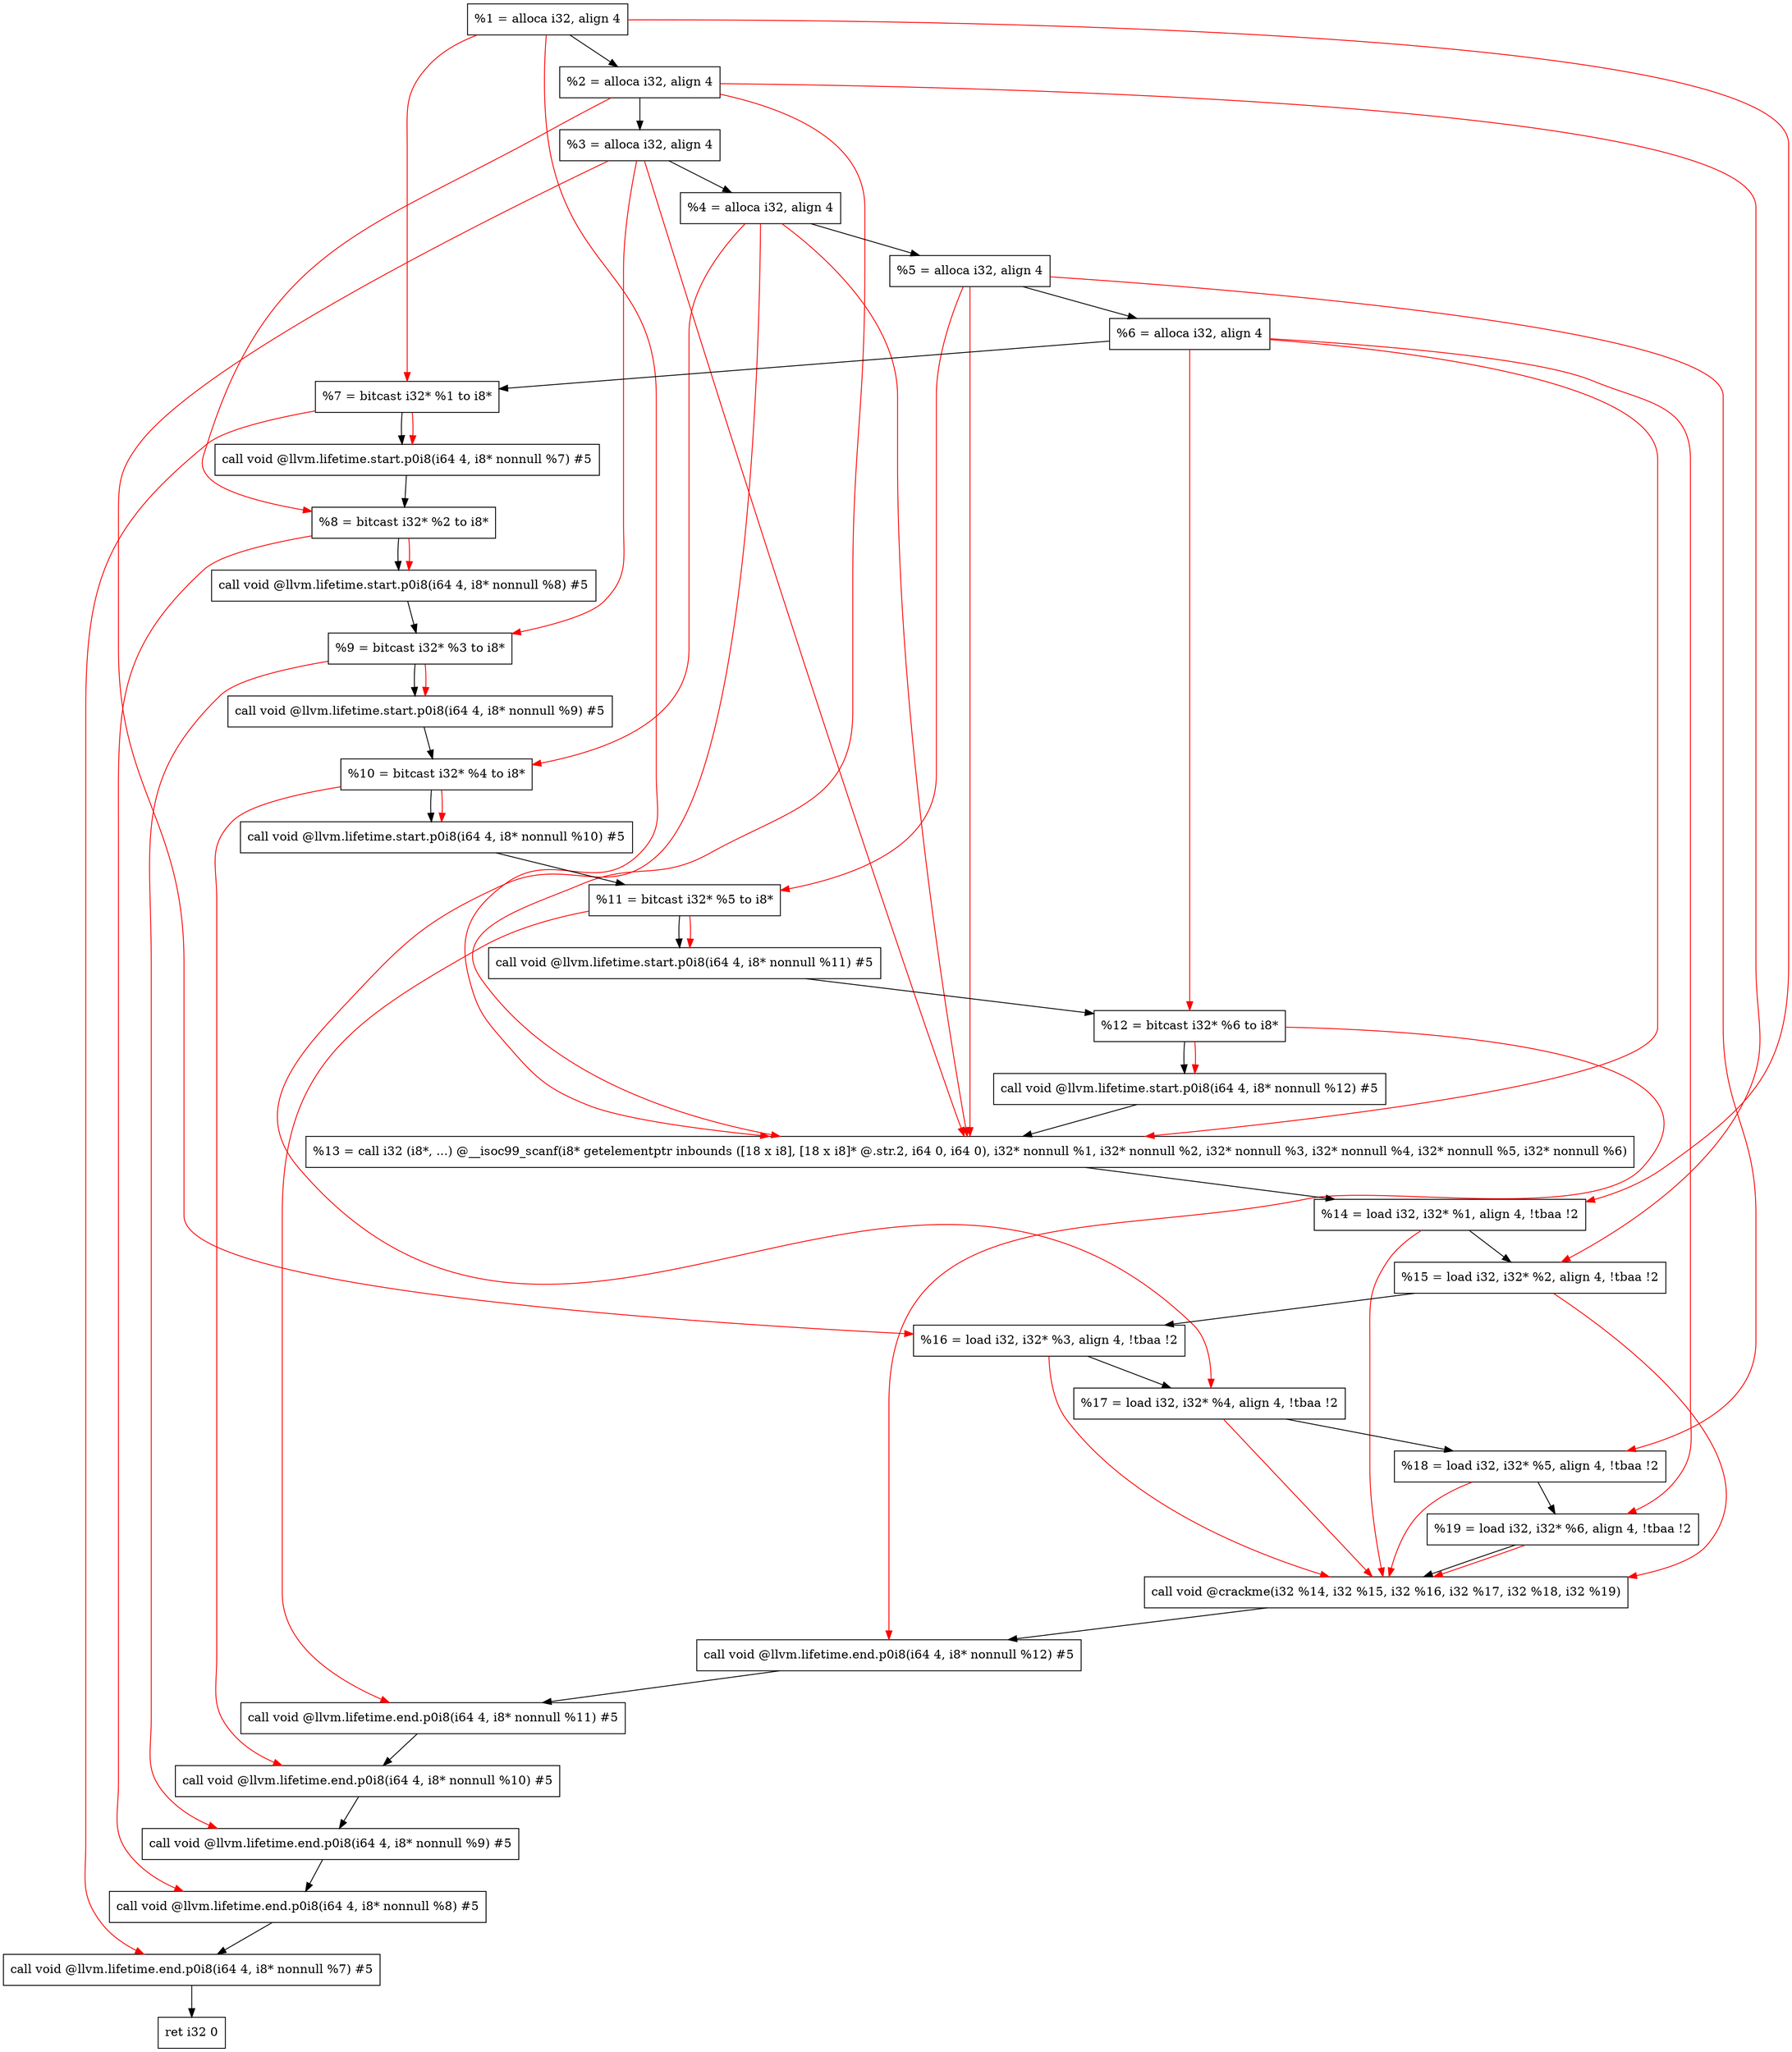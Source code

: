 digraph "DFG for'main' function" {
	Node0x14e3fa8[shape=record, label="  %1 = alloca i32, align 4"];
	Node0x14e4028[shape=record, label="  %2 = alloca i32, align 4"];
	Node0x14e40b8[shape=record, label="  %3 = alloca i32, align 4"];
	Node0x14e4118[shape=record, label="  %4 = alloca i32, align 4"];
	Node0x14e41c8[shape=record, label="  %5 = alloca i32, align 4"];
	Node0x14e4228[shape=record, label="  %6 = alloca i32, align 4"];
	Node0x14e4288[shape=record, label="  %7 = bitcast i32* %1 to i8*"];
	Node0x14e46b8[shape=record, label="  call void @llvm.lifetime.start.p0i8(i64 4, i8* nonnull %7) #5"];
	Node0x14e4798[shape=record, label="  %8 = bitcast i32* %2 to i8*"];
	Node0x14e4898[shape=record, label="  call void @llvm.lifetime.start.p0i8(i64 4, i8* nonnull %8) #5"];
	Node0x14e4908[shape=record, label="  %9 = bitcast i32* %3 to i8*"];
	Node0x14e49b8[shape=record, label="  call void @llvm.lifetime.start.p0i8(i64 4, i8* nonnull %9) #5"];
	Node0x14e4a78[shape=record, label="  %10 = bitcast i32* %4 to i8*"];
	Node0x14e4b28[shape=record, label="  call void @llvm.lifetime.start.p0i8(i64 4, i8* nonnull %10) #5"];
	Node0x14e4be8[shape=record, label="  %11 = bitcast i32* %5 to i8*"];
	Node0x14e4c98[shape=record, label="  call void @llvm.lifetime.start.p0i8(i64 4, i8* nonnull %11) #5"];
	Node0x14e4d58[shape=record, label="  %12 = bitcast i32* %6 to i8*"];
	Node0x14e4e08[shape=record, label="  call void @llvm.lifetime.start.p0i8(i64 4, i8* nonnull %12) #5"];
	Node0x147c700[shape=record, label="  %13 = call i32 (i8*, ...) @__isoc99_scanf(i8* getelementptr inbounds ([18 x i8], [18 x i8]* @.str.2, i64 0, i64 0), i32* nonnull %1, i32* nonnull %2, i32* nonnull %3, i32* nonnull %4, i32* nonnull %5, i32* nonnull %6)"];
	Node0x14e50f8[shape=record, label="  %14 = load i32, i32* %1, align 4, !tbaa !2"];
	Node0x14e5258[shape=record, label="  %15 = load i32, i32* %2, align 4, !tbaa !2"];
	Node0x14e58c8[shape=record, label="  %16 = load i32, i32* %3, align 4, !tbaa !2"];
	Node0x14e5a38[shape=record, label="  %17 = load i32, i32* %4, align 4, !tbaa !2"];
	Node0x14e5a98[shape=record, label="  %18 = load i32, i32* %5, align 4, !tbaa !2"];
	Node0x14e5af8[shape=record, label="  %19 = load i32, i32* %6, align 4, !tbaa !2"];
	Node0x14e5c88[shape=record, label="  call void @crackme(i32 %14, i32 %15, i32 %16, i32 %17, i32 %18, i32 %19)"];
	Node0x14eec28[shape=record, label="  call void @llvm.lifetime.end.p0i8(i64 4, i8* nonnull %12) #5"];
	Node0x14eed18[shape=record, label="  call void @llvm.lifetime.end.p0i8(i64 4, i8* nonnull %11) #5"];
	Node0x14eee28[shape=record, label="  call void @llvm.lifetime.end.p0i8(i64 4, i8* nonnull %10) #5"];
	Node0x14eef38[shape=record, label="  call void @llvm.lifetime.end.p0i8(i64 4, i8* nonnull %9) #5"];
	Node0x14ef048[shape=record, label="  call void @llvm.lifetime.end.p0i8(i64 4, i8* nonnull %8) #5"];
	Node0x14ef158[shape=record, label="  call void @llvm.lifetime.end.p0i8(i64 4, i8* nonnull %7) #5"];
	Node0x14ef218[shape=record, label="  ret i32 0"];
	Node0x14e3fa8 -> Node0x14e4028;
	Node0x14e4028 -> Node0x14e40b8;
	Node0x14e40b8 -> Node0x14e4118;
	Node0x14e4118 -> Node0x14e41c8;
	Node0x14e41c8 -> Node0x14e4228;
	Node0x14e4228 -> Node0x14e4288;
	Node0x14e4288 -> Node0x14e46b8;
	Node0x14e46b8 -> Node0x14e4798;
	Node0x14e4798 -> Node0x14e4898;
	Node0x14e4898 -> Node0x14e4908;
	Node0x14e4908 -> Node0x14e49b8;
	Node0x14e49b8 -> Node0x14e4a78;
	Node0x14e4a78 -> Node0x14e4b28;
	Node0x14e4b28 -> Node0x14e4be8;
	Node0x14e4be8 -> Node0x14e4c98;
	Node0x14e4c98 -> Node0x14e4d58;
	Node0x14e4d58 -> Node0x14e4e08;
	Node0x14e4e08 -> Node0x147c700;
	Node0x147c700 -> Node0x14e50f8;
	Node0x14e50f8 -> Node0x14e5258;
	Node0x14e5258 -> Node0x14e58c8;
	Node0x14e58c8 -> Node0x14e5a38;
	Node0x14e5a38 -> Node0x14e5a98;
	Node0x14e5a98 -> Node0x14e5af8;
	Node0x14e5af8 -> Node0x14e5c88;
	Node0x14e5c88 -> Node0x14eec28;
	Node0x14eec28 -> Node0x14eed18;
	Node0x14eed18 -> Node0x14eee28;
	Node0x14eee28 -> Node0x14eef38;
	Node0x14eef38 -> Node0x14ef048;
	Node0x14ef048 -> Node0x14ef158;
	Node0x14ef158 -> Node0x14ef218;
edge [color=red]
	Node0x14e3fa8 -> Node0x14e4288;
	Node0x14e4288 -> Node0x14e46b8;
	Node0x14e4028 -> Node0x14e4798;
	Node0x14e4798 -> Node0x14e4898;
	Node0x14e40b8 -> Node0x14e4908;
	Node0x14e4908 -> Node0x14e49b8;
	Node0x14e4118 -> Node0x14e4a78;
	Node0x14e4a78 -> Node0x14e4b28;
	Node0x14e41c8 -> Node0x14e4be8;
	Node0x14e4be8 -> Node0x14e4c98;
	Node0x14e4228 -> Node0x14e4d58;
	Node0x14e4d58 -> Node0x14e4e08;
	Node0x14e3fa8 -> Node0x147c700;
	Node0x14e4028 -> Node0x147c700;
	Node0x14e40b8 -> Node0x147c700;
	Node0x14e4118 -> Node0x147c700;
	Node0x14e41c8 -> Node0x147c700;
	Node0x14e4228 -> Node0x147c700;
	Node0x14e3fa8 -> Node0x14e50f8;
	Node0x14e4028 -> Node0x14e5258;
	Node0x14e40b8 -> Node0x14e58c8;
	Node0x14e4118 -> Node0x14e5a38;
	Node0x14e41c8 -> Node0x14e5a98;
	Node0x14e4228 -> Node0x14e5af8;
	Node0x14e50f8 -> Node0x14e5c88;
	Node0x14e5258 -> Node0x14e5c88;
	Node0x14e58c8 -> Node0x14e5c88;
	Node0x14e5a38 -> Node0x14e5c88;
	Node0x14e5a98 -> Node0x14e5c88;
	Node0x14e5af8 -> Node0x14e5c88;
	Node0x14e4d58 -> Node0x14eec28;
	Node0x14e4be8 -> Node0x14eed18;
	Node0x14e4a78 -> Node0x14eee28;
	Node0x14e4908 -> Node0x14eef38;
	Node0x14e4798 -> Node0x14ef048;
	Node0x14e4288 -> Node0x14ef158;
}
